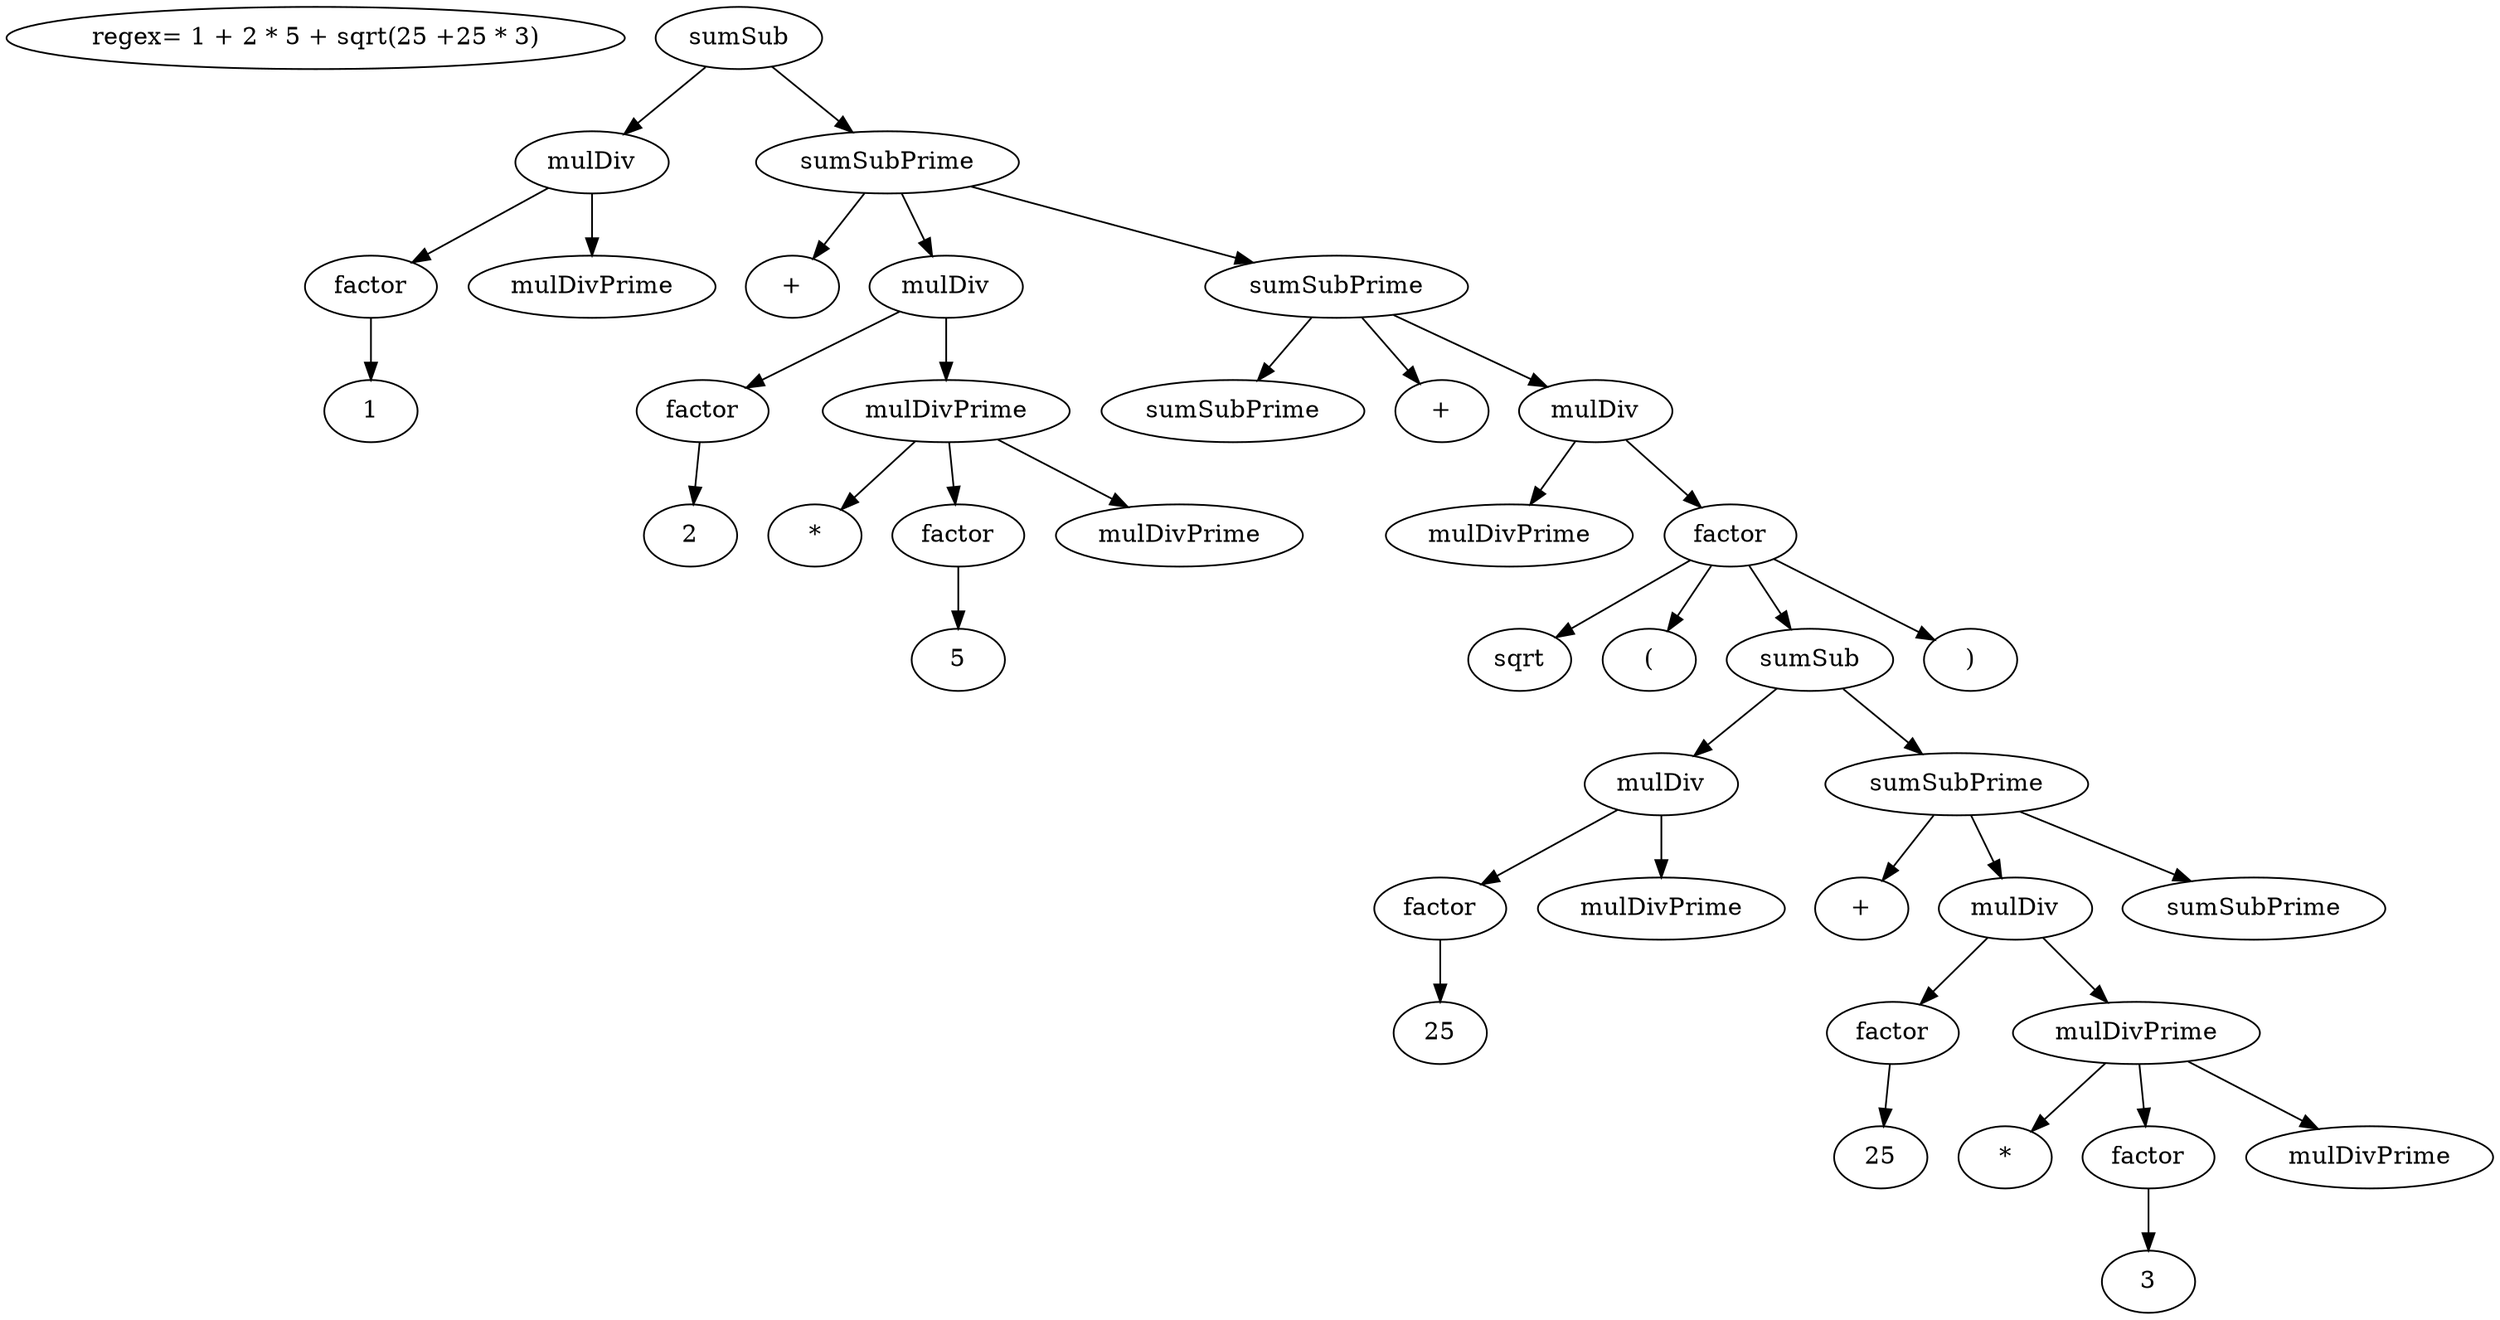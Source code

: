 digraph G {
E [label="regex= 1 + 2 * 5 + sqrt(25 +25 * 3)"];
0 [label="sumSub"];
64 [label="mulDivPrime"];
1 [label="mulDiv"];
2 [label="factor"];
3 [label="1"];
67 [label="sumSubPrime"];
5 [label="mulDivPrime"];
7 [label="sumSubPrime"];
8 [label="+"];
10 [label="mulDiv"];
11 [label="factor"];
12 [label="2"];
14 [label="mulDivPrime"];
15 [label="*"];
17 [label="factor"];
18 [label="5"];
21 [label="mulDivPrime"];
24 [label="sumSubPrime"];
25 [label="+"];
27 [label="mulDiv"];
28 [label="factor"];
29 [label="sqrt"];
31 [label="("];
34 [label="sumSub"];
35 [label="mulDiv"];
36 [label="factor"];
37 [label="25"];
39 [label="mulDivPrime"];
41 [label="sumSubPrime"];
42 [label="+"];
44 [label="mulDiv"];
45 [label="factor"];
46 [label="25"];
48 [label="mulDivPrime"];
49 [label="*"];
51 [label="factor"];
52 [label="3"];
55 [label="mulDivPrime"];
58 [label="sumSubPrime"];
62 [label=")"];
0 -> 1;
0 -> 7;
1 -> 2;
1 -> 5;
2 -> 3;
7 -> 8;
7 -> 24;
7 -> 10;
10 -> 11;
10 -> 14;
11 -> 12;
14 -> 17;
14 -> 21;
14 -> 15;
17 -> 18;
24 -> 67;
24 -> 25;
24 -> 27;
27 -> 64;
27 -> 28;
28 -> 34;
28 -> 29;
28 -> 62;
28 -> 31;
34 -> 35;
34 -> 41;
35 -> 36;
35 -> 39;
36 -> 37;
41 -> 42;
41 -> 58;
41 -> 44;
44 -> 48;
44 -> 45;
45 -> 46;
48 -> 49;
48 -> 51;
48 -> 55;
51 -> 52;
}
